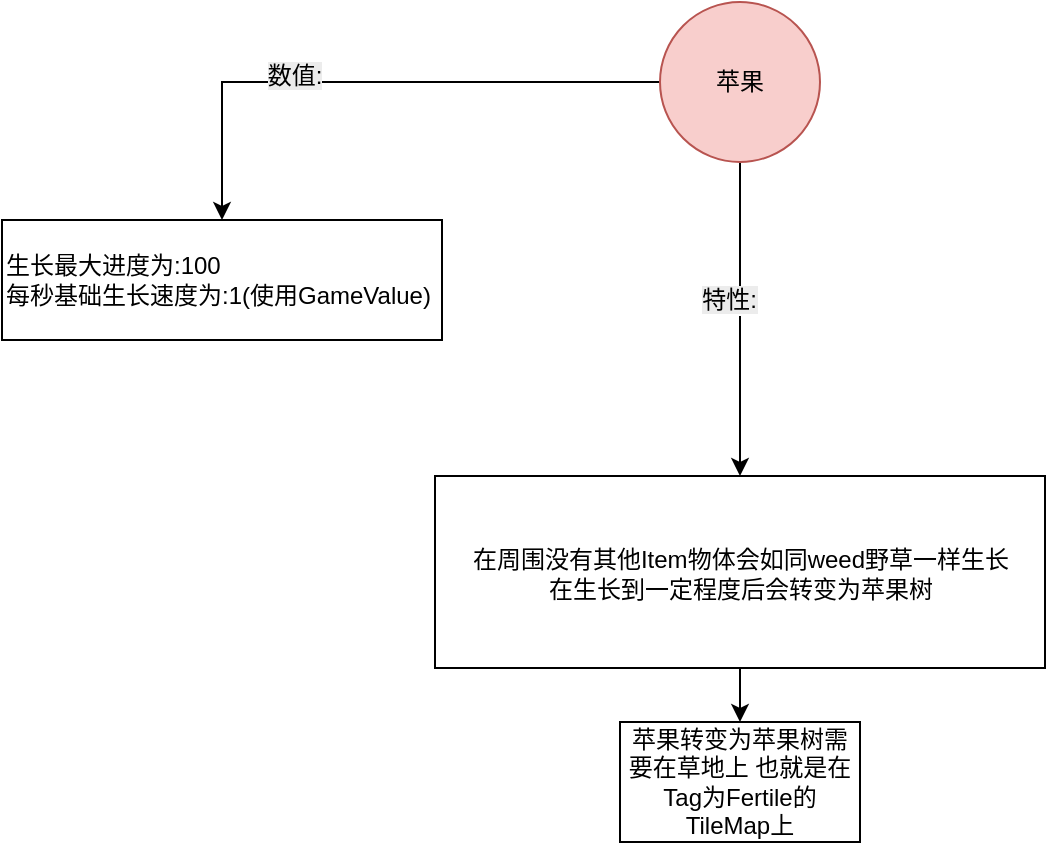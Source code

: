 <mxfile version="26.2.15">
  <diagram id="8yKRzX55yw8iAQM8X-Ct" name="苹果">
    <mxGraphModel dx="1072" dy="636" grid="0" gridSize="10" guides="1" tooltips="1" connect="1" arrows="1" fold="1" page="1" pageScale="1" pageWidth="827" pageHeight="1169" math="0" shadow="0">
      <root>
        <mxCell id="0" />
        <mxCell id="1" parent="0" />
        <mxCell id="dYx-z53MeqwJ_cPxLfN_-7" style="edgeStyle=orthogonalEdgeStyle;rounded=0;orthogonalLoop=1;jettySize=auto;html=1;" edge="1" parent="1" source="dYx-z53MeqwJ_cPxLfN_-1" target="dYx-z53MeqwJ_cPxLfN_-8">
          <mxGeometry relative="1" as="geometry">
            <mxPoint x="601.0" y="46" as="targetPoint" />
          </mxGeometry>
        </mxCell>
        <mxCell id="dYx-z53MeqwJ_cPxLfN_-18" value="&lt;span style=&quot;font-size: 12px; text-wrap-mode: wrap; background-color: rgb(236, 236, 236);&quot;&gt;特性:&lt;/span&gt;&lt;span style=&quot;color: light-dark(rgb(0, 0, 0), rgb(255, 255, 255)); text-wrap-mode: wrap; background-color: transparent; font-family: &amp;quot;Times New Roman&amp;quot;; font-size: 7pt; text-indent: -18pt;&quot;&gt;&amp;nbsp; &amp;nbsp;&amp;nbsp;&lt;/span&gt;" style="edgeLabel;html=1;align=center;verticalAlign=middle;resizable=0;points=[];" vertex="1" connectable="0" parent="dYx-z53MeqwJ_cPxLfN_-7">
          <mxGeometry x="-0.123" y="-1" relative="1" as="geometry">
            <mxPoint as="offset" />
          </mxGeometry>
        </mxCell>
        <mxCell id="dYx-z53MeqwJ_cPxLfN_-16" style="edgeStyle=orthogonalEdgeStyle;rounded=0;orthogonalLoop=1;jettySize=auto;html=1;" edge="1" parent="1" source="dYx-z53MeqwJ_cPxLfN_-1" target="dYx-z53MeqwJ_cPxLfN_-12">
          <mxGeometry relative="1" as="geometry" />
        </mxCell>
        <mxCell id="dYx-z53MeqwJ_cPxLfN_-17" value="&lt;div style=&quot;font-size: 12px; text-align: left; background-color: rgb(236, 236, 236);&quot;&gt;数值:&lt;/div&gt;&lt;div&gt;&lt;br&gt;&lt;/div&gt;&lt;span style=&quot;font-size: 12px; text-align: left; background-color: rgb(236, 236, 236);&quot;&gt;&lt;/span&gt;" style="edgeLabel;html=1;align=center;verticalAlign=middle;resizable=0;points=[];" vertex="1" connectable="0" parent="dYx-z53MeqwJ_cPxLfN_-16">
          <mxGeometry x="0.27" y="3" relative="1" as="geometry">
            <mxPoint as="offset" />
          </mxGeometry>
        </mxCell>
        <mxCell id="dYx-z53MeqwJ_cPxLfN_-1" value="苹果" style="ellipse;whiteSpace=wrap;html=1;aspect=fixed;fillColor=#f8cecc;strokeColor=#b85450;" vertex="1" parent="1">
          <mxGeometry x="383" y="136" width="80" height="80" as="geometry" />
        </mxCell>
        <mxCell id="dYx-z53MeqwJ_cPxLfN_-12" value="&lt;div&gt;&lt;span style=&quot;background-color: transparent; color: light-dark(rgb(0, 0, 0), rgb(255, 255, 255));&quot;&gt;生长最大进度为:100&lt;/span&gt;&lt;/div&gt;&lt;div&gt;每秒基础生长速度为:1(使用GameValue)&lt;/div&gt;" style="rounded=0;html=1;align=left;horizontal=1;" vertex="1" parent="1">
          <mxGeometry x="54" y="245" width="220" height="60" as="geometry" />
        </mxCell>
        <mxCell id="dYx-z53MeqwJ_cPxLfN_-15" value="" style="group" vertex="1" connectable="0" parent="1">
          <mxGeometry x="270.5" y="373" width="305" height="183" as="geometry" />
        </mxCell>
        <mxCell id="dYx-z53MeqwJ_cPxLfN_-10" style="edgeStyle=orthogonalEdgeStyle;rounded=0;orthogonalLoop=1;jettySize=auto;html=1;" edge="1" parent="dYx-z53MeqwJ_cPxLfN_-15" source="dYx-z53MeqwJ_cPxLfN_-8" target="dYx-z53MeqwJ_cPxLfN_-9">
          <mxGeometry relative="1" as="geometry" />
        </mxCell>
        <mxCell id="dYx-z53MeqwJ_cPxLfN_-8" value="&lt;span style=&quot;font-family: &amp;quot;Times New Roman&amp;quot;; font-size: 7pt; background-color: transparent; color: light-dark(rgb(0, 0, 0), rgb(255, 255, 255)); text-indent: -18pt;&quot;&gt;&amp;nbsp;&lt;/span&gt;&lt;div&gt;&lt;span style=&quot;text-indent: -18pt; background-color: transparent; color: light-dark(rgb(0, 0, 0), rgb(255, 255, 255));&quot;&gt;在周围没有其他&lt;/span&gt;&lt;span style=&quot;text-indent: -18pt; background-color: transparent; color: light-dark(rgb(0, 0, 0), rgb(255, 255, 255));&quot; lang=&quot;EN-US&quot;&gt;Item&lt;/span&gt;&lt;span style=&quot;text-indent: -18pt; background-color: transparent; color: light-dark(rgb(0, 0, 0), rgb(255, 255, 255));&quot;&gt;物体会如同&lt;/span&gt;&lt;span style=&quot;text-indent: -18pt; background-color: transparent; color: light-dark(rgb(0, 0, 0), rgb(255, 255, 255));&quot; lang=&quot;EN-US&quot;&gt;weed&lt;/span&gt;&lt;span style=&quot;text-indent: -18pt; background-color: transparent; color: light-dark(rgb(0, 0, 0), rgb(255, 255, 255));&quot;&gt;野草一样生长&lt;/span&gt;&lt;/div&gt;&lt;div&gt;&lt;span style=&quot;text-indent: -18pt; background-color: transparent; color: light-dark(rgb(0, 0, 0), rgb(255, 255, 255));&quot;&gt;在生长到一定程度后会转变为苹果树&lt;/span&gt;&lt;br&gt;&lt;p style=&quot;margin-left:18.0pt;mso-add-space:auto;&lt;br/&gt;text-indent:-18.0pt;mso-list:l0 level1 lfo1&quot; class=&quot;MsoListParagraph&quot;&gt;&lt;span lang=&quot;EN-US&quot;&gt;&lt;/span&gt;&lt;/p&gt;&lt;/div&gt;" style="rounded=0;whiteSpace=wrap;html=1;" vertex="1" parent="dYx-z53MeqwJ_cPxLfN_-15">
          <mxGeometry width="305" height="96" as="geometry" />
        </mxCell>
        <mxCell id="dYx-z53MeqwJ_cPxLfN_-9" value="苹果转变为苹果树需要在草地上 也就是在Tag为Fertile的TileMap上" style="rounded=0;whiteSpace=wrap;html=1;" vertex="1" parent="dYx-z53MeqwJ_cPxLfN_-15">
          <mxGeometry x="92.5" y="123" width="120" height="60" as="geometry" />
        </mxCell>
      </root>
    </mxGraphModel>
  </diagram>
</mxfile>
